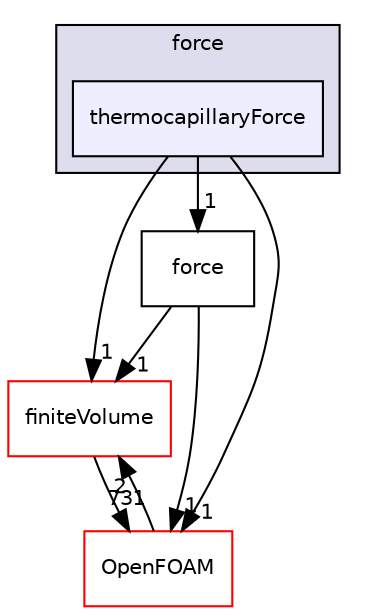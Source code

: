 digraph "src/regionModels/surfaceFilmModels/submodels/kinematic/force/thermocapillaryForce" {
  bgcolor=transparent;
  compound=true
  node [ fontsize="10", fontname="Helvetica"];
  edge [ labelfontsize="10", labelfontname="Helvetica"];
  subgraph clusterdir_6e1c174345a149ebf9cf672121689ca3 {
    graph [ bgcolor="#ddddee", pencolor="black", label="force" fontname="Helvetica", fontsize="10", URL="dir_6e1c174345a149ebf9cf672121689ca3.html"]
  dir_9d981977c2eb0159f446d5beeacfcad0 [shape=box, label="thermocapillaryForce", style="filled", fillcolor="#eeeeff", pencolor="black", URL="dir_9d981977c2eb0159f446d5beeacfcad0.html"];
  }
  dir_9bd15774b555cf7259a6fa18f99fe99b [shape=box label="finiteVolume" color="red" URL="dir_9bd15774b555cf7259a6fa18f99fe99b.html"];
  dir_77cda1e1704280caa9b7cf24183bc44b [shape=box label="force" URL="dir_77cda1e1704280caa9b7cf24183bc44b.html"];
  dir_c5473ff19b20e6ec4dfe5c310b3778a8 [shape=box label="OpenFOAM" color="red" URL="dir_c5473ff19b20e6ec4dfe5c310b3778a8.html"];
  dir_9bd15774b555cf7259a6fa18f99fe99b->dir_c5473ff19b20e6ec4dfe5c310b3778a8 [headlabel="731", labeldistance=1.5 headhref="dir_000894_001887.html"];
  dir_9d981977c2eb0159f446d5beeacfcad0->dir_9bd15774b555cf7259a6fa18f99fe99b [headlabel="1", labeldistance=1.5 headhref="dir_002556_000894.html"];
  dir_9d981977c2eb0159f446d5beeacfcad0->dir_77cda1e1704280caa9b7cf24183bc44b [headlabel="1", labeldistance=1.5 headhref="dir_002556_002554.html"];
  dir_9d981977c2eb0159f446d5beeacfcad0->dir_c5473ff19b20e6ec4dfe5c310b3778a8 [headlabel="1", labeldistance=1.5 headhref="dir_002556_001887.html"];
  dir_77cda1e1704280caa9b7cf24183bc44b->dir_9bd15774b555cf7259a6fa18f99fe99b [headlabel="1", labeldistance=1.5 headhref="dir_002554_000894.html"];
  dir_77cda1e1704280caa9b7cf24183bc44b->dir_c5473ff19b20e6ec4dfe5c310b3778a8 [headlabel="1", labeldistance=1.5 headhref="dir_002554_001887.html"];
  dir_c5473ff19b20e6ec4dfe5c310b3778a8->dir_9bd15774b555cf7259a6fa18f99fe99b [headlabel="2", labeldistance=1.5 headhref="dir_001887_000894.html"];
}
